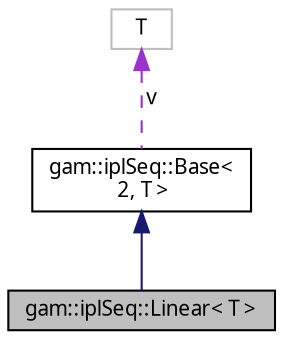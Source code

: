 digraph "gam::iplSeq::Linear&lt; T &gt;"
{
 // LATEX_PDF_SIZE
  bgcolor="transparent";
  edge [fontname="FreeSans.ttf",fontsize="10",labelfontname="FreeSans.ttf",labelfontsize="10"];
  node [fontname="FreeSans.ttf",fontsize="10",shape=record];
  Node1 [label="gam::iplSeq::Linear\< T \>",height=0.2,width=0.4,color="black", fillcolor="grey75", style="filled", fontcolor="black",tooltip="Linear sequence interpolation strategy."];
  Node2 -> Node1 [dir="back",color="midnightblue",fontsize="10",style="solid",fontname="FreeSans.ttf"];
  Node2 [label="gam::iplSeq::Base\<\l 2, T \>",height=0.2,width=0.4,color="black",URL="$structgam_1_1ipl_seq_1_1_base.html",tooltip=" "];
  Node3 -> Node2 [dir="back",color="darkorchid3",fontsize="10",style="dashed",label=" v" ,fontname="FreeSans.ttf"];
  Node3 [label="T",height=0.2,width=0.4,color="grey75",tooltip=" "];
}
